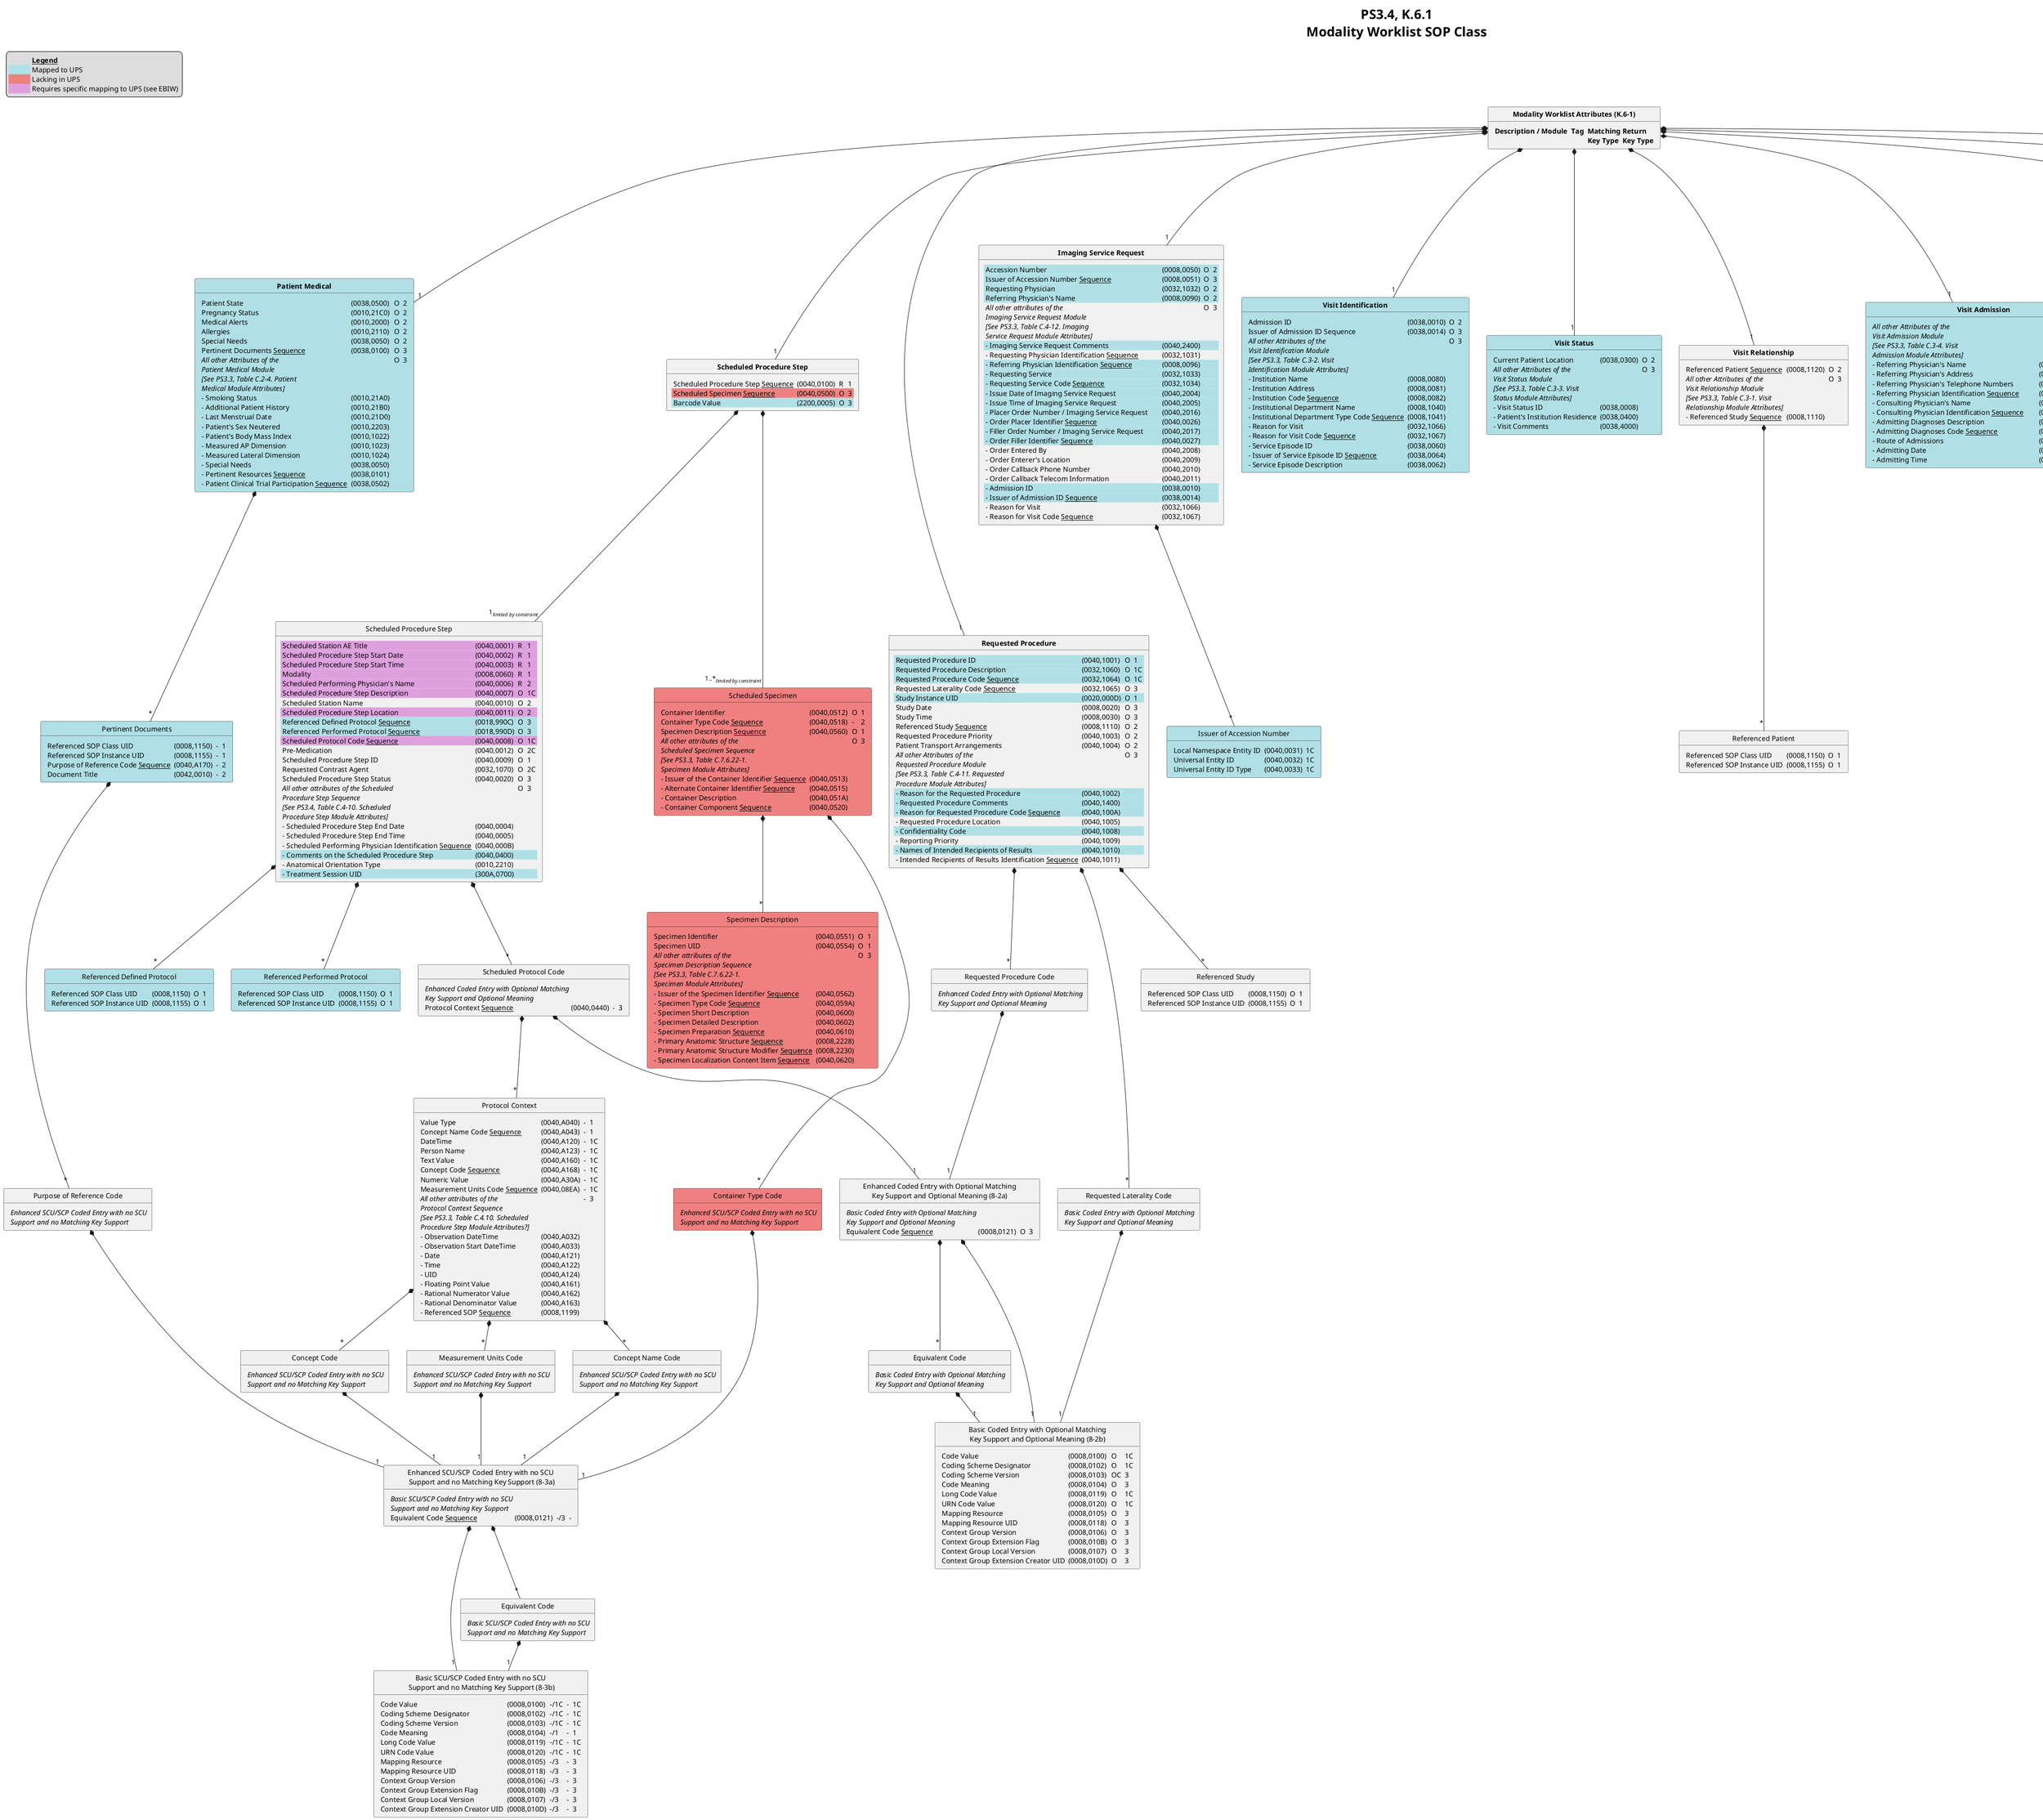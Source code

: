 @startuml Modality Worklist SOP Class
<style>
title {
  HorizontalAlignment center
  Fontsize 26
}
</style>

hide empty members
hide circle
' left to right direction
title
  PS3.4, K.6.1
  Modality Worklist SOP Class
end title

  class "<b>Modality Worklist Attributes (K.6-1)" as mwa {
  <#transparent,#transparent>| <b>Description / Module | <b>Tag | <b>Matching\n <b>Key Type | <b>Return\n <b>Key Type |
  }

  class "<b>Scheduled Procedure Step" as sps {
  <#transparent,#transparent>| Scheduled Procedure Step <u>Sequence</u> | (0040,0100) | R | 1 |
  <#LightCoral>| Scheduled Specimen <u>Sequence</u> | (0040,0500) | O | 3 |
  <#PowderBlue>| Barcode Value                      | (2200,0005) | O | 3 |
  }

  class "Scheduled Procedure Step" as sps2 {
  <#Plum,#transparent>| Scheduled Station AE Title | (0040,0001) | R | 1 |
  <#Plum>| Scheduled Procedure Step Start Date           | (0040,0002) | R | 1  |
  <#Plum>| Scheduled Procedure Step Start Time           | (0040,0003) | R | 1  |
  <#Plum>| Modality                                      | (0008,0060) | R | 1  |
  <#Plum>| Scheduled Performing Physician's Name         | (0040,0006) | R | 2  |
  <#Plum>| Scheduled Procedure Step Description          | (0040,0007) | O | 1C |
  | Scheduled Station Name                        | (0040,0010) | O | 2  |
  <#Plum>| Scheduled Procedure Step Location             | (0040,0011) | O | 2  |
  <#PowderBlue>| Referenced Defined Protocol <u>Sequence</u>   | (0018,990C) | O | 3  |
  <#PowderBlue>| Referenced Performed Protocol <u>Sequence</u> | (0018,990D) | O | 3  |
  <#Plum>| Scheduled Protocol Code <u>Sequence</u>       | (0040,0008) | O | 1C |
  | Pre-Medication                                | (0040,0012) | O | 2C |
  | Scheduled Procedure Step ID                   | (0040,0009) | O | 1  |
  | Requested Contrast Agent                      | (0032,1070) | O | 2C |
  | Scheduled Procedure Step Status               | (0040,0020) | O | 3  |
  | <i>All other attributes of the Scheduled\n <i>Procedure Step Sequence\n <i>[See PS3.4, Table C.4-10. Scheduled\n <i>Procedure Step Module Attributes] | | O | 3  |
  | – Scheduled Procedure Step End Date                             | (0040,0004) |
  | – Scheduled Procedure Step End Time                             | (0040,0005) |
  | – Scheduled Performing Physician Identification <u>Sequence</u> | (0040,000B) |
  <#PowderBlue>| – Comments on the Scheduled Procedure Step                      | (0040,0400) |
  | – Anatomical Orientation Type                                   | (0010,2210) |
  <#PowderBlue>| – Treatment Session UID                                         | (300A,0700) |
  }
  
  class "Referenced Defined Protocol" as rdp #PowderBlue {
  <#transparent,#transparent>| Referenced SOP Class UID | (0008,1150) | O | 1 |
  | Referenced SOP Instance UID | (0008,1155) | O | 1 |
  }
  
  class "Referenced Performed Protocol" as rpp #PowderBlue {
  <#transparent,#transparent>| Referenced SOP Class UID | (0008,1150) | O | 1 |
  | Referenced SOP Instance UID | (0008,1155) | O | 1 |
  }

  class "Scheduled Protocol Code" as spc {
  <#transparent,#transparent>| <i>Enhanced Coded Entry with Optional Matching\n <i>Key Support and Optional Meaning | | | |
  | Protocol Context <u>Sequence</u> | (0040,0440) | - | 3 |
  }

  class "Protocol Context" as pc {
  <#transparent,#transparent>| Value Type | (0040,A040) | - | 1 |
  | Concept Name Code <u>Sequence</u>      | (0040,A043) | - | 1  |
  | DateTime                               | (0040,A120) | - | 1C |
  | Person Name                            | (0040,A123) | - | 1C |
  | Text Value                             | (0040,A160) | - | 1C |
  | Concept Code <u>Sequence</u>           | (0040,A168) | - | 1C |
  | Numeric Value                          | (0040,A30A) | - | 1C |
  | Measurement Units Code <u>Sequence</u> | (0040,08EA) | - | 1C |
  | <i>All other attributes of the\n <i>Protocol Context Sequence\n <i>[See PS3.3, Table C.4.10. Scheduled\n <i>Procedure Step Module Attributes?] | | - | 3 |
  | – Observation DateTime            | (0040,A032) |
  | – Observation Start DateTime      | (0040,A033) |
  | – Date                            | (0040,A121) |
  | – Time                            | (0040,A122) |
  | – UID                             | (0040,A124) |
  | – Floating Point Value            | (0040,A161) |
  | – Rational Numerator Value        | (0040,A162) |
  | – Rational Denominator Value      | (0040,A163) |
  | – Referenced SOP <u>Sequence</u>  | (0008,1199) |
  }

  class "Concept Name Code" as cnc {
  <#transparent,#transparent>| <i>Enhanced SCU/SCP Coded Entry with no SCU\n <i>Support and no Matching Key Support |
  }

  class "Concept Code" as cc {
  <#transparent,#transparent>| <i>Enhanced SCU/SCP Coded Entry with no SCU\n <i>Support and no Matching Key Support |
  }

  class "Measurement Units Code" as muc {
  <#transparent,#transparent>| <i>Enhanced SCU/SCP Coded Entry with no SCU\n <i>Support and no Matching Key Support |
  }

  class "Scheduled Specimen" as ss #LightCoral {
  <#transparent,#transparent>| Container Identifier | (0040,0512) | O | 1 |
  | Container Type Code <u>Sequence</u>  | (0040,0518) | - | 2 |
  | Specimen Description <u>Sequence</u> | (0040,0560) | O | 1 |
  | <i>All other attributes of the\n <i>Scheduled Specimen Sequence\n <i>[See PS3.3, Table C.7.6.22-1.\n <i>Specimen Module Attributes] | | O | 3 |
  | – Issuer of the Container Identifier <u>Sequence</u> | (0040,0513) |
  | – Alternate Container Identifier <u>Sequence</u>     | (0040,0515) |
  | – Container Description                              | (0040,051A) |
  | – Container Component <u>Sequence</u>                | (0040,0520) |
  }

  class "Container Type Code" as ctc #LightCoral {
  <#transparent,#transparent>| <i>Enhanced SCU/SCP Coded Entry with no SCU\n <i>Support and no Matching Key Support |
  }

  class "Specimen Description" as sd #LightCoral {
  <#transparent,#transparent>| Specimen Identifier | (0040,0551) | O | 1 |
  | Specimen UID | (0040,0554) | O | 1 |
  | <i>All other attributes of the\n <i>Specimen Description Sequence\n <i>[See PS3.3, Table C.7.6.22-1.\n <i>Specimen Module Attributes] | | O | 3 |
  | – Issuer of the Specimen Identifier <u>Sequence</u>   | (0040,0562) |
  | – Specimen Type Code <u>Sequence</u>                  | (0040,059A) |
  | – Specimen Short Description                          | (0040,0600) |
  | – Specimen Detailed Description                       | (0040,0602) |
  | – Specimen Preparation <u>Sequence</u>                | (0040,0610) |
  | – Primary Anatomic Structure <u>Sequence</u>          | (0008,2228) |
  | – Primary Anatomic Structure Modifier <u>Sequence</u> | (0008,2230) |
  | – Specimen Localization Content Item <u>Sequence</u>  | (0040,0620) |
  }

  class "<b>Requested Procedure" as rp {
  <#PowderBlue,#transparent>| Requested Procedure ID | (0040,1001) | O | 1 |
  <#PowderBlue>| Requested Procedure Description           | (0032,1060) | O | 1C |
  <#PowderBlue>| Requested Procedure Code <u>Sequence</u>  | (0032,1064) | O | 1C |
  | Requested Laterality Code <u>Sequence</u> | (0032,1065) | O | 3  |
  <#PowderBlue>| Study Instance UID                        | (0020,000D) | O | 1  |
  | Study Date                                | (0008,0020) | O | 3  |
  | Study Time                                | (0008,0030) | O | 3  |
  | Referenced Study <u>Sequence</u>          | (0008,1110) | O | 2  |
  | Requested Procedure Priority              | (0040,1003) | O | 2  |
  | Patient Transport Arrangements            | (0040,1004) | O | 2  |
  | <i>All other Attributes of the\n <i>Requested Procedure Module\n <i>[See PS3.3, Table C.4-11. Requested\n <i>Procedure Module Attributes] | | O | 3 |
  <#PowderBlue>| – Reason for the Requested Procedure                            | (0040,1002) |
  <#PowderBlue>| – Requested Procedure Comments                                  | (0040,1400) |
  <#PowderBlue>| – Reason for Requested Procedure Code <u>Sequence</u>           | (0040,100A) |
  | – Requested Procedure Location                                  | (0040,1005) |
  <#PowderBlue>| – Confidentiality Code                                          | (0040,1008) |
  | – Reporting Priority                                            | (0040,1009) |
  <#PowderBlue>| – Names of Intended Recipients of Results                       | (0040,1010) |
  | – Intended Recipients of Results Identification <u>Sequence</u> | (0040,1011) |
  }

  class "Requested Procedure Code" as rpc {
  <#transparent,#transparent>| <i>Enhanced Coded Entry with Optional Matching\n <i>Key Support and Optional Meaning |
  }

  class "Requested Laterality Code" as rlc {
  <#transparent,#transparent>| <i>Basic Coded Entry with Optional Matching\n <i>Key Support and Optional Meaning |
  }

  class "Referenced Study" as rs {
  <#transparent,#transparent>| Referenced SOP Class UID | (0008,1150) | O | 1 |
  | Referenced SOP Instance UID | (0008,1155) | O | 1 |
  }

  class "<b>Imaging Service Request" as isr {
  <#PowderBlue,#transparent>| Accession Number | (0008,0050) | O | 2 |
  <#PowderBlue>| Issuer of Accession Number <u>Sequence</u> | (0008,0051) | O | 3 |
  <#PowderBlue>| Requesting Physician                       | (0032,1032) | O | 2 |
  <#PowderBlue>| Referring Physician's Name                 | (0008,0090) | O | 2 |
  | <i>All other attributes of the\n <i>Imaging Service Request Module\n <i>[See PS3.3, Table C.4-12. Imaging\n <i>Service Request Module Attributes] | | O | 3 |
  <#PowderBlue>| – Imaging Service Request Comments                    | (0040,2400) |
  | – Requesting Physician Identification <u>Sequence</u> | (0032,1031) |
  <#PowderBlue>| – Referring Physician Identification <u>Sequence</u>  | (0008,0096) |
  <#PowderBlue>| – Requesting Service                                  | (0032,1033) |
  <#PowderBlue>| – Requesting Service Code <u>Sequence</u>             | (0032,1034) |
  <#PowderBlue>| – Issue Date of Imaging Service Request               | (0040,2004) |
  <#PowderBlue>| – Issue Time of Imaging Service Request               | (0040,2005) |
  <#PowderBlue>| – Placer Order Number / Imaging Service Request       | (0040,2016) |
  <#PowderBlue>| – Order Placer Identifier <u>Sequence</u>             | (0040,0026) |
  <#PowderBlue>| – Filler Order Number / Imaging Service Request       | (0040,2017) |
  <#PowderBlue>| – Order Filler Identifier <u>Sequence</u>             | (0040,0027) |
  | – Order Entered By                                    | (0040,2008) |
  | – Order Enterer's Location                            | (0040,2009) |
  | – Order Callback Phone Number                         | (0040,2010) |
  | – Order Callback Telecom Information                  | (0040,2011) |
  <#PowderBlue>| – Admission ID                                        | (0038,0010) |
  <#PowderBlue>| – Issuer of Admission ID <u>Sequence</u>              | (0038,0014) |
  | – Reason for Visit                                    | (0032,1066) |
  | – Reason for Visit Code <u>Sequence</u>               | (0032,1067) |
  }

  class "Issuer of Accession Number" as ioan #PowderBlue {
  <#transparent,#transparent>| Local Namespace Entity ID | (0040,0031) | 1C |
  | Universal Entity ID      | (0040,0032) | 1C |
  | Universal Entity ID Type | (0040,0033) | 1C |
  }

  class "<b>Visit Identification" as vi #PowderBlue {
  <#transparent,#transparent>| Admission ID | (0038,0010) | O | 2 |
  | Issuer of Admission ID Sequence | (0038,0014) | O | 3 |
  | <i>All other Attributes of the\n <i>Visit Identification Module\n <i>[See PS3.3, Table C.3-2. Visit\n <i>Identification Module Attributes] | | O | 3 |
  | – Institution Name                                   | (0008,0080) |
  | – Institution Address                                | (0008,0081) |
  | – Institution Code <u>Sequence</u>                   | (0008,0082) |
  | – Institutional Department Name                      | (0008,1040) |
  | – Institutional Department Type Code <u>Sequence</u> | (0008,1041) |
  | – Reason for Visit                                   | (0032,1066) |
  | – Reason for Visit Code <u>Sequence</u>              | (0032,1067) |
  | – Service Episode ID                                 | (0038,0060) |
  | – Issuer of Service Episode ID <u>Sequence</u>       | (0038,0064) |
  | – Service Episode Description                        | (0038,0062) |
  }

  class "<b>Visit Status" as vs #PowderBlue {
  <#transparent,#transparent>| Current Patient Location | (0038,0300) | O | 2 |
  | <i>All other Attributes of the\n <i>Visit Status Module\n <i>[See PS3.3, Table C.3-3. Visit\n <i>Status Module Attributes] | | O | 3 |
  | – Visit Status ID                 | (0038,0008) |
  | – Patient's Institution Residence | (0038,0400) |
  | – Visit Comments                  | (0038,4000) |
  }

  class "<b>Visit Relationship" as vr {
  <#transparent,#transparent>| Referenced Patient <u>Sequence</u> | (0008,1120) | O | 2 |
  | <i>All other Attributes of the\n <i>Visit Relationship Module\n <i>[See PS3.3, Table C.3-1. Visit\n <i>Relationship Module Attributes] | | O | 3 |
  | – Referenced Study <u>Sequence</u> | (0008,1110) |
  }

  class "Referenced Patient" as rp2 {
  <#transparent,#transparent>| Referenced SOP Class UID | (0008,1150) | O | 1 |
  | Referenced SOP Instance UID | (0008,1155) | O | 1 |
  }

  class "<b>Visit Admission" as va #PowderBlue {
  <#transparent,#transparent>| <i>All other Attributes of the\n <i>Visit Admission Module\n <i>[See PS3.3, Table C.3-4. Visit\n <i>Admission Module Attributes] | | O | 3 |
  | – Referring Physician's Name                          | (0008,0090) |
  | – Referring Physician's Address                       | (0008,0092) |
  | – Referring Physician's Telephone Numbers             | (0008,0094) |
  | – Referring Physician Identification <u>Sequence</u>  | (0008,0096) |
  | – Consulting Physician's Name                         | (0008,009C) |
  | – Consulting Physician Identification <u>Sequence</u> | (0008,009D) |
  | – Admitting Diagnoses Description                     | (0008,1080) |
  | – Admitting Diagnoses Code <u>Sequence</u>            | (0008,1084) |
  | – Route of Admissions                                 | (0038,0016) |
  | – Admitting Date                                      | (0038,0020) |
  | – Admitting Time                                      | (0038,0021) |
  }

  class "<b>Patient Relationship" as pr {
  <#transparent,#transparent>| <i>All other Attributes of the\n <i>[See PS3.3, Table C.2-1. Patient\n <i>Relationship Module Attributes] | | O | 3 |
  | – Referenced Study Sequence | (0008,1110) |
  | – Referenced Visit Sequence | (0008,1125) |
  }

  class "<b>Patient Identification" as pi {
  <#PowderBlue,#transparent>| Patient's Name       | (0010,0010) | R | 1 |
  <#PowderBlue>| Patient ID                                      | (0010,0020) | R | 1 |
  <#PowderBlue>| Issuer of Patient ID                            | (0010,0021) | O | 3 |
  <#PowderBlue>| Issuer of Patient ID Qualifiers <u>Sequence</u> | (0010,0024) | O | 3 |
  <#PowderBlue>| Other Patient IDs <u>Sequence</u>               | (0010,1002) | O | 3 |
  | <i>All other Attributes of the\n <i>Patient Identification Module\n <i>[See PS3.3, Table C.2-2. Patient\n <i>Identification Module Attributes] | | O | 3 |
  | – Type of Patient ID                                  | (0010,0022) |
  | – Other Patient Names                                 | (0010,1001) |
  <#PowderBlue>| – Patient's Birth Name                                | (0010,1005) |
  | – Patient's Mother's Birth Name                       | (0010,1060) |
  | – Referenced Patient Photo <u>Sequence</u>            | (0010,1100) |
  | – Source Patient Group Identification <u>Sequence</u> | (0010,0026) |
  | – Group of Patients Identification <u>Sequence</u>    | (0010,0027) |
  }

  class "Other Patient ID" as opi #PowderBlue {
  <#transparent,#transparent>| Patient ID                                      | (0010,0020) | 3/3 | NA |
  | Issuer of Patient ID                            | (0010,0021) | 3/3 | NA |
  | Issuer of Patient ID Qualifiers <u>Sequence</u> | (0010,0024) | 3/3 | NA |
  | Type of Patient ID                              | (0010,0022) | 3/3 | NA |
  }

  class "Issuer of Patient ID Qualifier" as iopiq #PowderBlue {
  <#transparent,#transparent>| Universal Entity ID | (0040,0032) | 3/3 | NA |
  | Universal Entity ID Type                            | (0040,0033) | 1C/1C or 3/3 | NA |
  | <i>All other Attributes of the Issuer of Patient ID\n <i>Qualifier Sequence | | | |
  | Identifier Type Code                                | (0040,0035) |
  | Assigning Facility <u>Sequence</u>                  | (0040,0036) |
  | Assigning Jurisdiction Code <u>Sequence</u>         | (0040,0039) |
  | Assigning Agency or Department Code <u>Sequence</u> | (0040,003A) |
  }

  class "<b>Patient Demographic" as pd #PowderBlue {
  <#transparent,#transparent>| Patient's Birth Date        | (0010,0030) | O | 2 |
  | Patient's Sex                                          | (0010,0040) | O | 2 |
  | Patient's Primary Language Code <u>Sequence</u>        | (0010,0101) | O | 3 |
  | Patient's Weight                                       | (0010,1030) | O | 2 |
  | Patient's Size                                         | (0010,1020) | O | 3 |
  | Confidentiality Constraint on Patient Data Description | (0040,3001) | O | 2 |
  | <i>All other Attributes of the\n <i>Patient Demographic Module\n <i>[See PS3.3, Table C.2-3. Patient\n <i>Demographic Module Attributes] | | O | 3 |
  | – Patient's Age                                 | (0010,1010) |
  | – Occupation                                    | (0010,2180) |
  | – Patient's Birth Time                          | (0010,0032) |
  | – Quality Control Subject                       | (0010,0200) |
  | – Patient's Insurance Plan Code <u>Sequence</u> | (0010,0050) |
  | – Patient's Size Code <u>Sequence</u>           | (0010,1021) |
  | – Patient's Address                             | (0010,1040) |
  | – Military Rank                                 | (0010,1080) |
  | – Branch of Service                             | (0010,1081) |
  | – Country of Residence                          | (0010,2150) |
  | – Region of Residence                           | (0010,2152) |
  | – Patient's Telephone Numbers                   | (0010,2154) |
  | – Patient's Telecom Information                 | (0010,2155) |
  | – Ethnic Group                                  | (0010,2160) |
  | – Ethnic Group Code <u>Sequence</u>             | (0010,2161) |
  | – Patient's Religious Preference                | (0010,21F0) |
  | – Patient Comments                              | (0010,4000) |
  | – Responsible Person                            | (0010,2297) |
  | – Responsible Person Role                       | (0010,2298) |
  | – Responsible Organization                      | (0010,2299) |
  | – Patient Species Description                   | (0010,2201) |
  | – Patient Species Code <u>Sequence</u>          | (0010,2202) |
  | – Patient Breed Description                     | (0010,2292) |
  | – Patient Breed Code <u>Sequence</u>            | (0010,2293) |
  | – Breed Registration <u>Sequence</u>            | (0010,2294) |
  | – Strain Description                            | (0010,0212) |
  | – Strain Nomenclature                           | (0010,0213) |
  | – Strain Code <u>Sequence</u>                   | (0010,0219) |
  | – Strain Additional Information                 | (0010,0218) |
  | – Strain Stock <u>Sequence</u>                  | (0010,0216) |
  | – Genetic Modifications Sequence                | (0010,0221) |
  }

  class "Patient's Primary Language Code" as pplc {
  <#transparent,#transparent>| <i>Enhanced Coded Entry with Optional Matching\n <i>Key Support and Mandatory Meaning | | | |
  | Patient's Primary Language Modifier Code <u>Sequence</u> | (0010,0102) | O | 3 |
  }

  class "Patient's Primary Language Modifier Code" as pplmc {
  <#transparent,#transparent>| <i>Enhanced Coded Entry with Optional Matching\n <i>Key Support and Mandatory Meaning |
  }

  class "<b>Patient Medical" as pm #PowderBlue {
  <#transparent,#transparent>| Patient State | (0038,0500) | O | 2 |
  | Pregnancy Status                    | (0010,21C0) | O | 2 |
  | Medical Alerts                      | (0010,2000) | O | 2 |
  | Allergies                           | (0010,2110) | O | 2 |
  | Special Needs                       | (0038,0050) | O | 2 |
  | Pertinent Documents <u>Sequence</u> | (0038,0100) | O | 3 |
  | <i>All other Attributes of the\n <i>Patient Medical Module\n <i>[See PS3.3, Table C.2-4. Patient\n <i>Medical Module Attributes] | | O | 3 |
  | – Smoking Status                                       | (0010,21A0) |
  | – Additional Patient History                           | (0010,21B0) |
  | – Last Menstrual Date                                  | (0010,21D0) |
  | – Patient's Sex Neutered                               | (0010,2203) |
  | – Patient's Body Mass Index                            | (0010,1022) |
  | – Measured AP Dimension                                | (0010,1023) |
  | – Measured Lateral Dimension                           | (0010,1024) |
  | – Special Needs                                        | (0038,0050) |
  | – Pertinent Resources <u>Sequence</u>                  | (0038,0101) |
  | – Patient Clinical Trial Participation <u>Sequence</u> | (0038,0502) |
  }

  class "Pertinent Documents" as pd2 #PowderBlue {
  <#transparent,#transparent>| Referenced SOP Class UID | (0008,1150) | - | 1 |
  | Referenced SOP Instance UID               | (0008,1155) | - | 1 |
  | Purpose of Reference Code <u>Sequence</u> | (0040,A170) | - | 2 |
  | Document Title                            | (0042,0010) | - | 2 |
  }

  class "Purpose of Reference Code" as prc {
  <#transparent,#transparent>| <i>Enhanced SCU/SCP Coded Entry with no SCU\n <i>Support and no Matching Key Support |
  }

' =====================

  class "Enhanced Coded Entry with Optional Matching\nKey Support and Optional Meaning (8-2a)" as 2a {
  <#transparent,#transparent>| <i>Basic Coded Entry with Optional Matching\n <i>Key Support and Optional Meaning | | | |
  | Equivalent Code <u>Sequence</u> | (0008,0121) | O | 3 |
  }
  
  class "Equivalent Code" as ec2 {
  <#transparent,#transparent>| <i>Basic Coded Entry with Optional Matching\n <i>Key Support and Optional Meaning |
  }

  class "Basic Coded Entry with Optional Matching\nKey Support and Optional Meaning (8-2b)" as 2b {
  <#transparent,#transparent>| Code Value | (0008,0100) | O | 1C |
  | Coding Scheme Designator            | (0008,0102) | O  | 1C |
  | Coding Scheme Version               | (0008,0103) | OC | 3  |
  | Code Meaning                        | (0008,0104) | O  | 3  |
  | Long Code Value                     | (0008,0119) | O  | 1C |
  | URN Code Value                      | (0008,0120) | O  | 1C |
  | Mapping Resource                    | (0008,0105) | O  | 3  |
  | Mapping Resource UID                | (0008,0118) | O  | 3  |
  | Context Group Version               | (0008,0106) | O  | 3  |
  | Context Group Extension Flag        | (0008,010B) | O  | 3  |
  | Context Group Local Version         | (0008,0107) | O  | 3  |
  | Context Group Extension Creator UID | (0008,010D) | O  | 3  |
  }

  class "Enhanced SCU/SCP Coded Entry with no SCU\n Support and no Matching Key Support (8-3a)" as 3a {
  <#transparent,#transparent>| <i>Basic SCU/SCP Coded Entry with no SCU\n <i>Support and no Matching Key Support | | | |
  | Equivalent Code <u>Sequence</u> | (0008,0121) | -/3 | - |
  }
  
  class "Equivalent Code" as ec3 {
  <#transparent,#transparent>| <i>Basic SCU/SCP Coded Entry with no SCU\n <i>Support and no Matching Key Support |
  }

  class "Basic SCU/SCP Coded Entry with no SCU\n Support and no Matching Key Support (8-3b)" as 3b {
  <#transparent,#transparent>| Code Value | (0008,0100) | -/1C | - | 1C |
  | Coding Scheme Designator            | (0008,0102) | -/1C | - | 1C |
  | Coding Scheme Version               | (0008,0103) | -/1C | - | 1C |
  | Code Meaning                        | (0008,0104) | -/1  | - | 1  |
  | Long Code Value                     | (0008,0119) | -/1C | - | 1C |
  | URN Code Value                      | (0008,0120) | -/1C | - | 1C |
  | Mapping Resource                    | (0008,0105) | -/3  | - | 3  |
  | Mapping Resource UID                | (0008,0118) | -/3  | - | 3  |
  | Context Group Version               | (0008,0106) | -/3  | - | 3  |
  | Context Group Extension Flag        | (0008,010B) | -/3  | - | 3  |
  | Context Group Local Version         | (0008,0107) | -/3  | - | 3  |
  | Context Group Extension Creator UID | (0008,010D) | -/3  | - | 3  |
  }

  class "Enhanced Coded Entry with Optional Matching\nKey Support and Mandatory Meaning (8-4a)" as 4a {
  <#transparent,#transparent>| <i>Basic Coded Entry with Optional Matching\n <i>Key Support and Mandatory Meaning | | | |
  | Equivalent Code <u>Sequence</u> | (0008,0121) | O | 3 |
  }
  
  class "Equivalent Code" as ec4 {
  <#transparent,#transparent>| <i>Basic Coded Entry with Optional Matching\n <i>Key Support and Mandatory Meaning | | | |
  }

  class "Basic Coded Entry with Optional Matching\nKey Support and Mandatory Meaning (8-4b)" as 4b {
  <#transparent,#transparent>| Code Value | (0008,0100) | O | 1C |
  | Coding Scheme Designator            | (0008,0102) | O  | 1C |
  | Coding Scheme Version               | (0008,0103) | RC | 1C  |
  | Code Meaning                        | (0008,0104) | O  | 1  |
  | Long Code Value                     | (0008,0119) | O  | 1C |
  | URN Code Value                      | (0008,0120) | O  | 1C |
  | Mapping Resource                    | (0008,0105) | O  | 3  |
  | Mapping Resource UID                | (0008,0118) | O  | 3  |
  | Context Group Version               | (0008,0106) | O  | 3  |
  | Context Group Extension Flag        | (0008,010B) | O  | 3  |
  | Context Group Local Version         | (0008,0107) | O  | 3  |
  | Context Group Extension Creator UID | (0008,010D) | O  | 3  |
  }

' ==========================

legend top left
  <#transparent,#transparent>|            |= __Legend__ |
  |<#PowderBlue> | Mapped to UPS |
  |<#LightCoral> | Lacking in UPS |
  |<#Plum>       | Requires specific mapping to UPS (see EBIW) |
endlegend

' ==========================

  mwa   *-- "1" sps
  mwa   *-- "1" rp
  mwa   *-- "1" isr
  mwa   *-- "1" vi
  mwa   *-- "1" vs
  mwa   *-- "1" vr
  mwa   *-- "1" va
  mwa   *-- "1" pr
  mwa   *-- "1" pi
  mwa   *-- "1" pd
  mwa   *-- "1" pm
  sps   *-- "1<sub><i>limited by constraint</sub>" sps2
  sps   *-- "1..*<sub><i>limited by constraint</sub>" ss
  sps2  *-- "*" rdp
  sps2  *-- "*" rpp
  sps2  *-- "*" spc
  spc   *-- "1" 2a
  spc   *-- "*" pc
  pc    *-- "*" cnc
  pc    *-- "*" cc
  pc    *-- "*" muc
  cnc   *-- "1" 3a
  cc    *-- "1" 3a
  muc   *-- "1" 3a
  ss    *-- "*" ctc
  ss    *-- "*" sd
  ctc   *-- "1" 3a
  rp    *-- "*" rpc
  rp    *-- "*" rlc
  rp    *-- "*" rs
  rpc   *-- "1" 2a
  rlc   *-- "1" 2b
  vr    *-- "*" rp2
  pd    *-- "*" pplc
  pplc  *-- "1" 4a
  pplc  *-- "*" pplmc
  pplmc *-- "1" 4a
  pm    *-- "*" pd2
  pd2   *-- "*" prc
  prc   *-- "1" 3a
  isr   *-- "*" ioan
  pi    *-- "*" opi
  pi    *-- "*" iopiq
  opi   *-- "*" iopiq

  2a   *-- "1" 2b
  2a   *-- "*" ec2
  ec2  *-- "1" 2b
  3a   *-- "1" 3b
  3a   *-- "*" ec3
  ec3  *-- "1" 3b
  4a   *-- "1" 4b
  4a   *-- "*" ec4
  ec4  *-- "1" 4b

@enduml